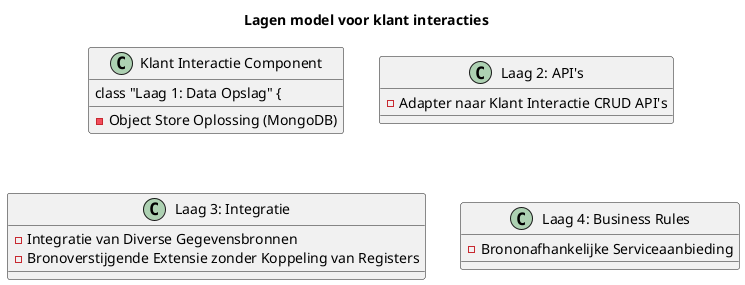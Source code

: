 @startuml
title Lagen model voor klant interacties

!define RECTANGLE class

RECTANGLE "Klant Interactie Component" {
  RECTANGLE "Laag 1: Data Opslag" {
    - Object Store Oplossing (MongoDB)
  }

  RECTANGLE "Laag 2: API's" {
    - Adapter naar Klant Interactie CRUD API's
  }

  RECTANGLE "Laag 3: Integratie" {
    - Integratie van Diverse Gegevensbronnen
    - Bronoverstijgende Extensie zonder Koppeling van Registers
  }

  RECTANGLE "Laag 4: Business Rules" {
    - Brononafhankelijke Serviceaanbieding
  }
}


@enduml